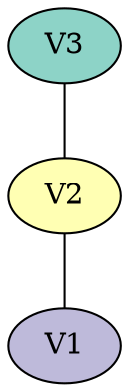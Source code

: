graph colored {
node [style=filled colorscheme="set312"];
V2--V1;
V3--V2;
V1[fillcolor="3"];
V2[fillcolor="1"];
V2[fillcolor="2"];
V3[fillcolor="1"];
}